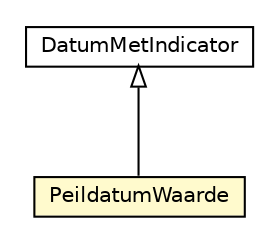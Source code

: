 #!/usr/local/bin/dot
#
# Class diagram 
# Generated by UMLGraph version R5_6-24-gf6e263 (http://www.umlgraph.org/)
#

digraph G {
	edge [fontname="Helvetica",fontsize=10,labelfontname="Helvetica",labelfontsize=10];
	node [fontname="Helvetica",fontsize=10,shape=plaintext];
	nodesep=0.25;
	ranksep=0.5;
	// nl.egem.stuf.sector.bg._0204.WOZFund.PeildatumWaarde
	c246086 [label=<<table title="nl.egem.stuf.sector.bg._0204.WOZFund.PeildatumWaarde" border="0" cellborder="1" cellspacing="0" cellpadding="2" port="p" bgcolor="lemonChiffon" href="./WOZFund.PeildatumWaarde.html">
		<tr><td><table border="0" cellspacing="0" cellpadding="1">
<tr><td align="center" balign="center"> PeildatumWaarde </td></tr>
		</table></td></tr>
		</table>>, URL="./WOZFund.PeildatumWaarde.html", fontname="Helvetica", fontcolor="black", fontsize=10.0];
	// nl.egem.stuf.stuf0204.DatumMetIndicator
	c246425 [label=<<table title="nl.egem.stuf.stuf0204.DatumMetIndicator" border="0" cellborder="1" cellspacing="0" cellpadding="2" port="p" href="../../../stuf0204/DatumMetIndicator.html">
		<tr><td><table border="0" cellspacing="0" cellpadding="1">
<tr><td align="center" balign="center"> DatumMetIndicator </td></tr>
		</table></td></tr>
		</table>>, URL="../../../stuf0204/DatumMetIndicator.html", fontname="Helvetica", fontcolor="black", fontsize=10.0];
	//nl.egem.stuf.sector.bg._0204.WOZFund.PeildatumWaarde extends nl.egem.stuf.stuf0204.DatumMetIndicator
	c246425:p -> c246086:p [dir=back,arrowtail=empty];
}

